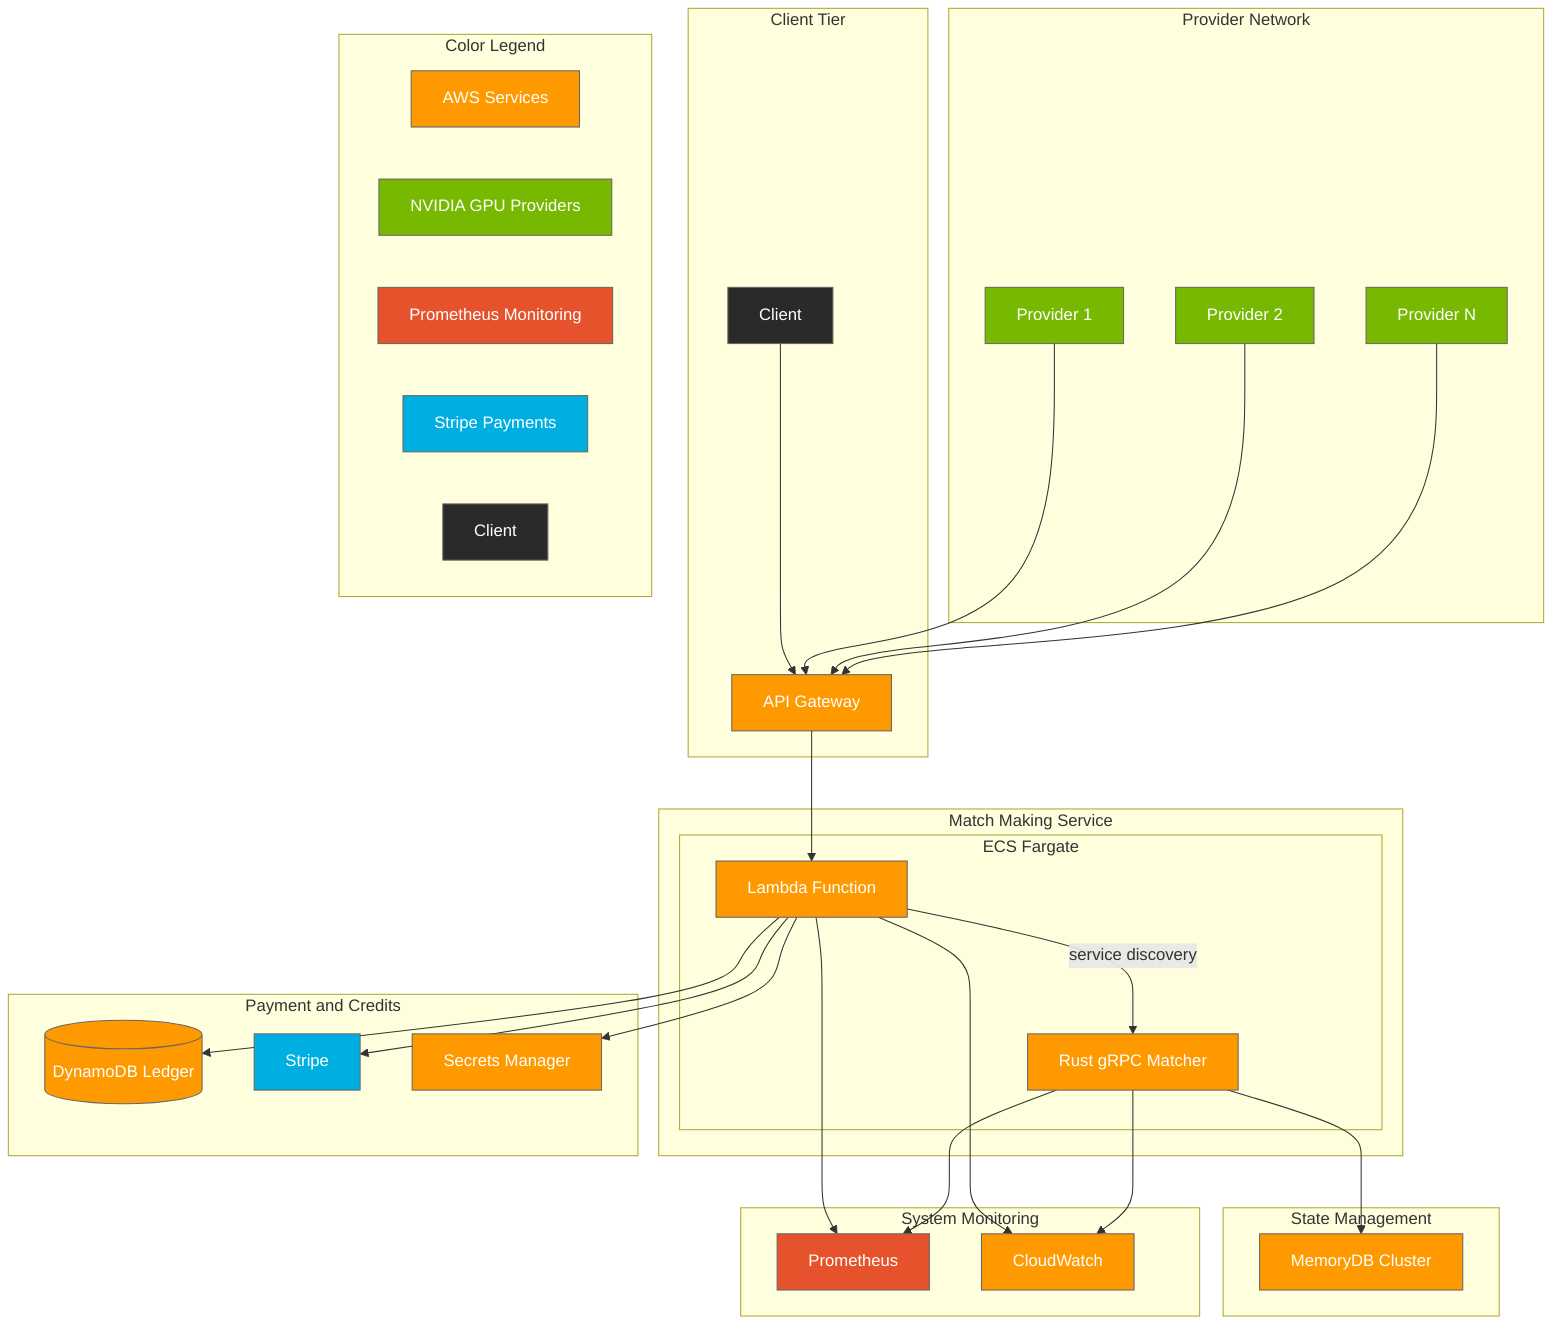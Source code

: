 flowchart TB
    subgraph client[Client Tier]
        direction TB
        C[Client]
        APIG[API Gateway]
        C --> APIG
    end

    subgraph providers[Provider Network]
        direction LR
        P1[Provider 1]
        P2[Provider 2]
        PN[Provider N]
        P1 & P2 & PN --> APIG
    end

    subgraph matching[Match Making Service]
        direction TB
        L[Lambda Function]
        APIG --> L
        
        subgraph ecs[ECS Fargate]
            R[Rust gRPC Matcher]
            L --> |service discovery| R
        end
    end

    subgraph state[State Management]
        direction TB
        MDB[MemoryDB Cluster]
        R --> MDB
    end

    subgraph monitoring[System Monitoring]
        direction TB
        PROM[Prometheus]
        CW[CloudWatch]
        L & R --> PROM & CW
    end

    subgraph payment[Payment and Credits]
        direction TB
        DDB[(DynamoDB Ledger)]
        STR[Stripe]
        SEC[Secrets Manager]
        L --> DDB & STR
        L --> SEC
    end

    subgraph legend[Color Legend]
        direction LR
        AWS[AWS Services]
        NVIDIA[NVIDIA GPU Providers]
        PROM_KEY[Prometheus Monitoring]
        STRIPE_KEY[Stripe Payments]
        CLIENT_KEY[Client]
    end

    classDef default fill:#2A2A2A,stroke:#666,color:#fff;
    classDef aws fill:#FF9900,stroke:#666,color:#fff;
    classDef nvidia fill:#76B900,stroke:#666,color:#fff;
    classDef stripe fill:#00AFE1,stroke:#666,color:#fff;
    classDef prometheus fill:#E6522C,stroke:#666,color:#fff;

    class C,CLIENT_KEY default;
    class P1,P2,PN,NVIDIA nvidia;
    class APIG,L,R,CW,MDB,DDB,SEC,AWS aws;
    class STR,STRIPE_KEY stripe;
    class PROM,PROM_KEY prometheus;